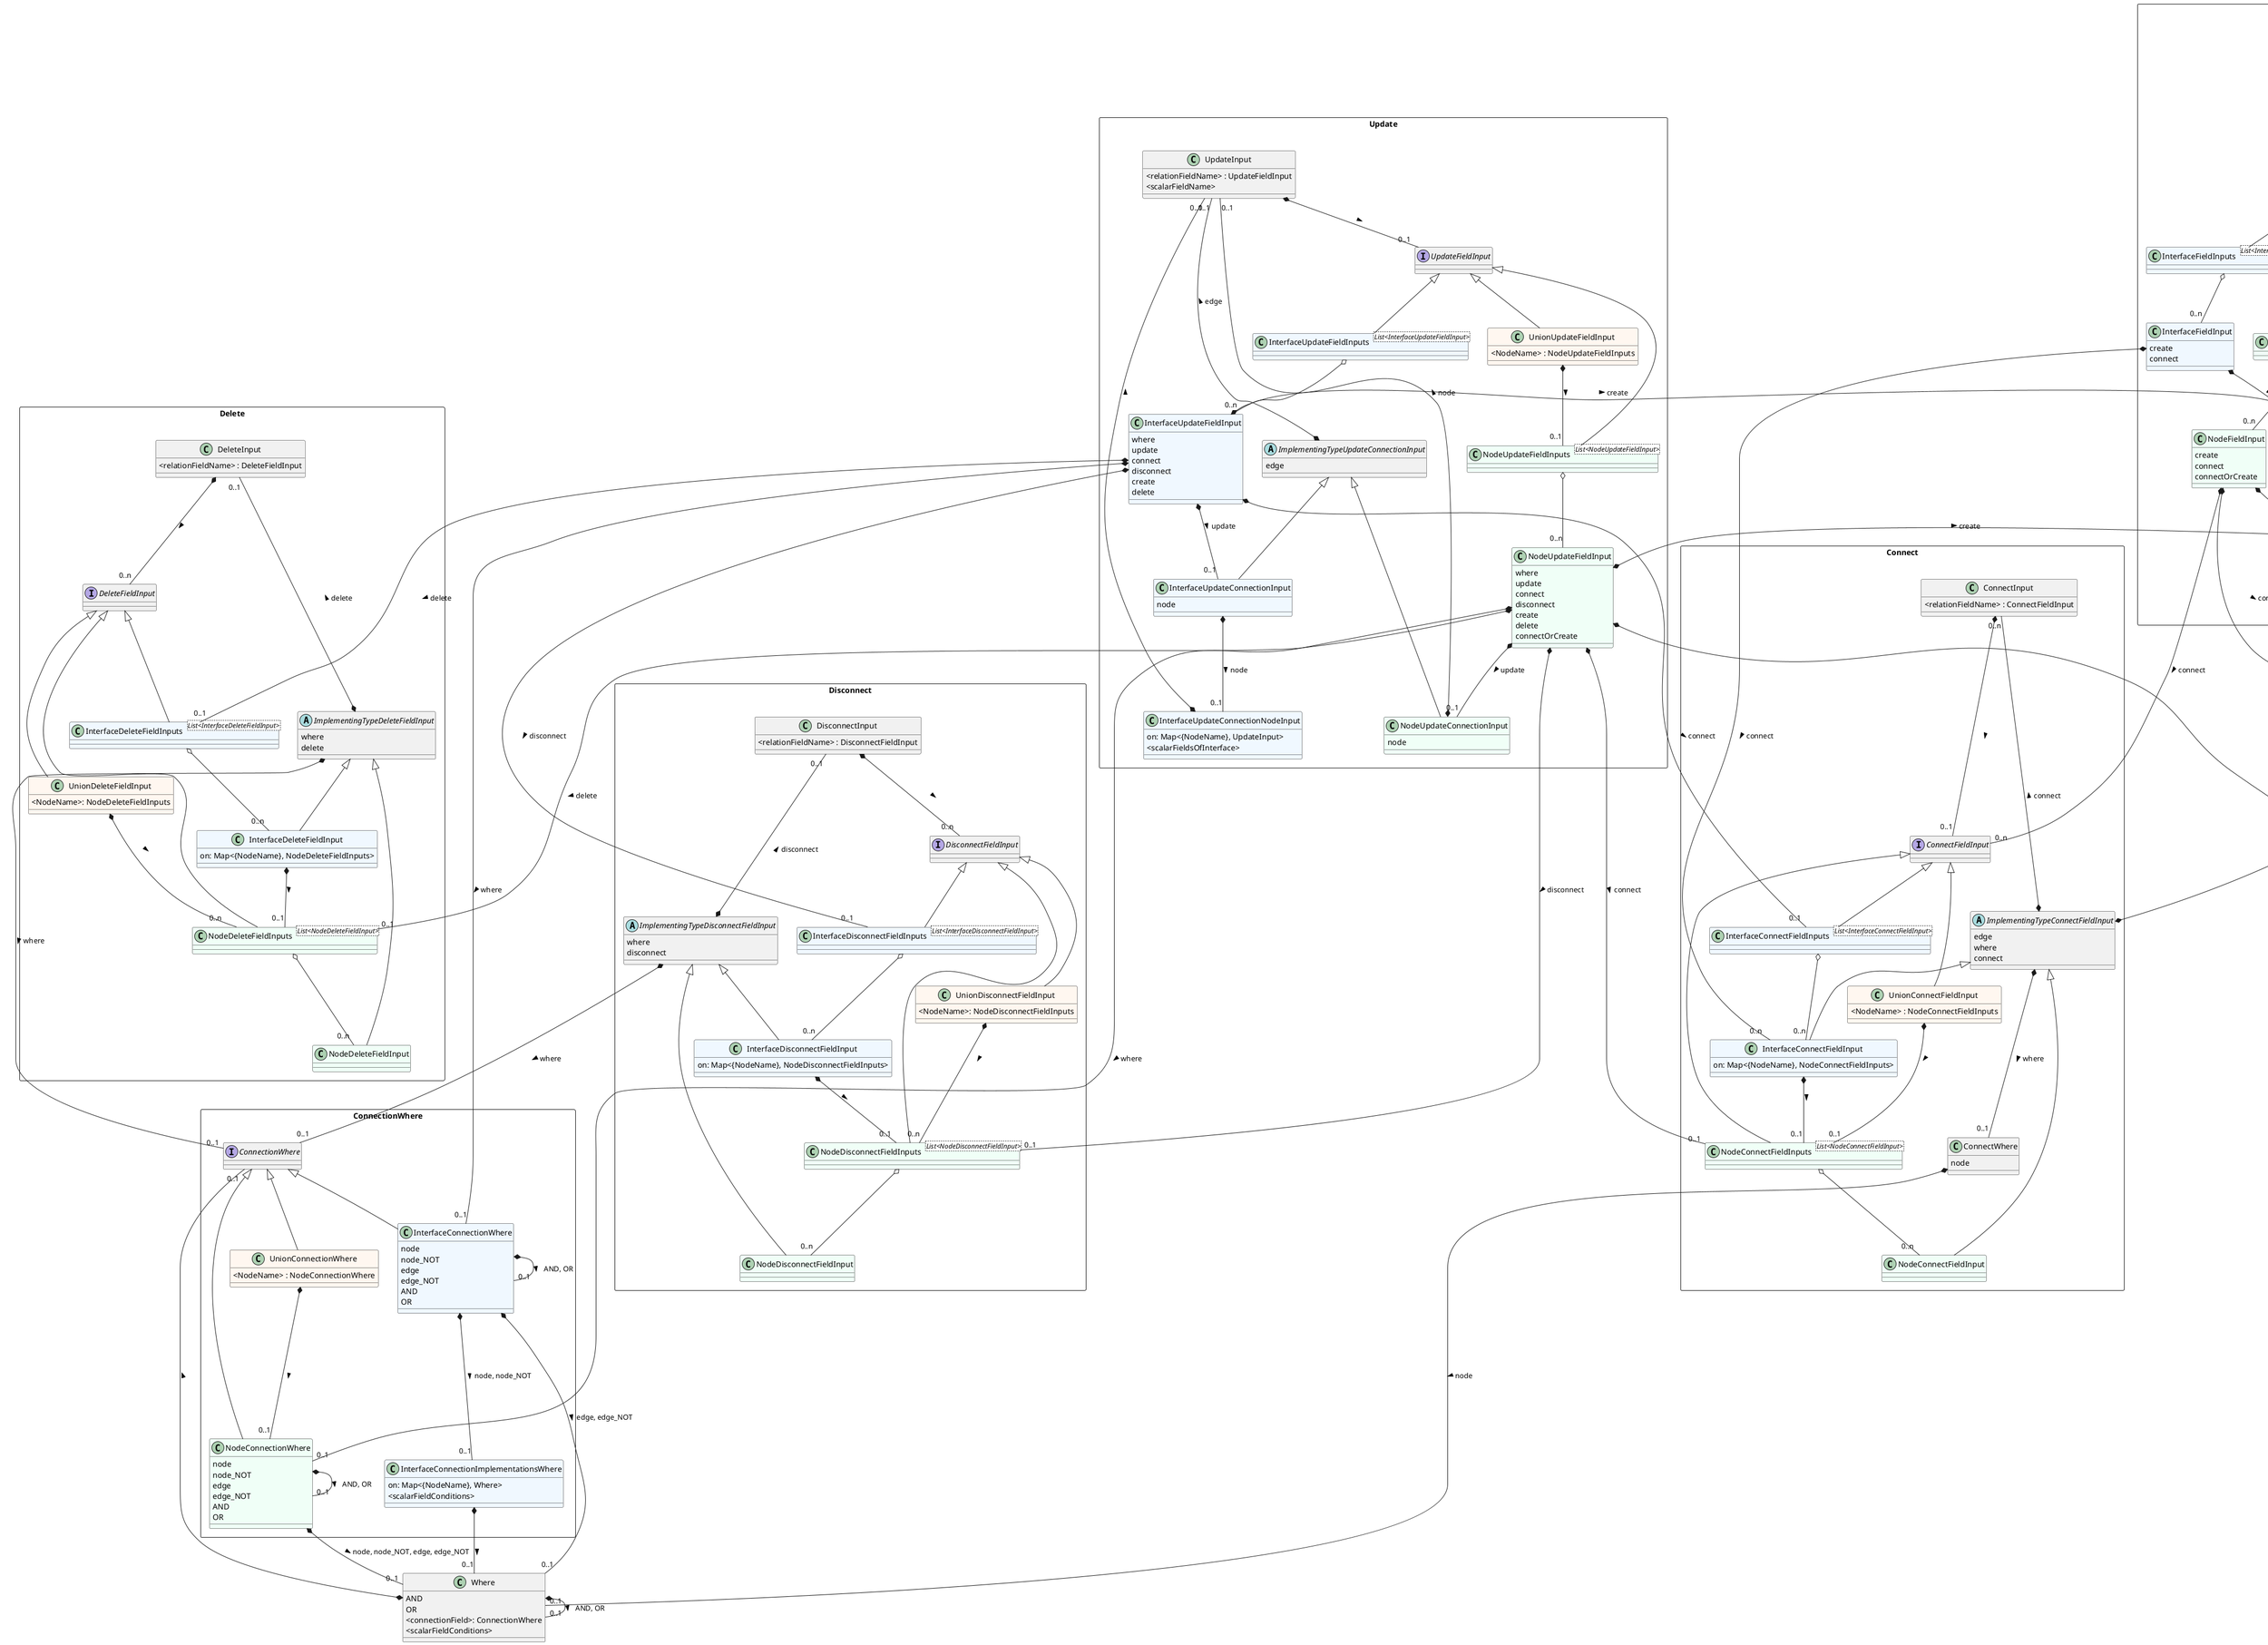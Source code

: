 @startuml
page 2x2
skinparam pageMargin 10
skinparam pageExternalColor gray
skinparam pageBorderColor black

'left to right direction
class Where {
    AND
    OR
    <connectionField>: ConnectionWhere
    <scalarFieldConditions>
}
Where *--- "0..1" Where : AND, OR >

package ConnectionWhere as WherePackage <<Rectangle>> {
    interface ConnectionWhere
    class NodeConnectionWhere #f0fff7 {
        node
        node_NOT
        edge
        edge_NOT
        AND
        OR
    }
    NodeConnectionWhere *-- "0..1" NodeConnectionWhere : AND, OR >

    class InterfaceConnectionWhere #aliceblue {
        node
        node_NOT
        edge
        edge_NOT
        AND
        OR
    }
    InterfaceConnectionWhere *-- "0..1" InterfaceConnectionWhere : AND, OR >

    class InterfaceConnectionImplementationsWhere #aliceblue {
        on: Map<{NodeName}, Where>
        <scalarFieldConditions>
    }
    InterfaceConnectionWhere *--- "0..1" InterfaceConnectionImplementationsWhere :node, node_NOT >
    InterfaceConnectionImplementationsWhere *--- "0..1" Where : >


    class UnionConnectionWhere #fff7f0 {
        <NodeName> : NodeConnectionWhere
    }
    UnionConnectionWhere *--- "0..1" NodeConnectionWhere : >

    ConnectionWhere <|-- NodeConnectionWhere
    ConnectionWhere <|-- InterfaceConnectionWhere
    ConnectionWhere <|-- UnionConnectionWhere
}

package Create <<Rectangle>> {

    ' BaseAugmentationV2::generateContainerCreateInputIT
    class CreateInput {
        ' RelationFieldBaseAugmentation::generateFieldCreateIT
        <relationFieldName> : FieldInput
        <scalarFieldName>
    }

    ' RelationFieldBaseAugmentation::generateFieldCreateIT
    interface FieldInput
    CreateInput *-- "0..1" FieldInput : >

    abstract class ImplementingTypeCreateFieldInput {
        edge
    }
    ImplementingTypeCreateFieldInput *-up- "0..1" CreateInput : edge >

    ' NodeRelationFieldAugmentations::generateFieldCreateIT
    ' > RelationFieldBaseAugmentation::generateFieldNodeFieldInputIT
    class NodeFieldInput #f0fff7 {
        create
        connect
        connectOrCreate
    }
    NodeFieldInput *-- "0..n" NodeCreateFieldInput : create >

    ' InterfaceRelationFieldAugmentations::generateFieldCreateIT
    class InterfaceFieldInput #aliceblue {
        create
        connect
    }
    InterfaceFieldInput *-- "0..n" InterfaceCreateFieldInput : create >

    class NodeFieldInputs <List<NodeFieldInput>> #f0fff7 {
    }
    NodeFieldInputs o-- "0..n" NodeFieldInput

    class InterfaceFieldInputs <List<InterfaceFieldInput>> #aliceblue {
    }
    InterfaceFieldInputs o-- "0..n" InterfaceFieldInput

    ' UnionRelationFieldAugmentations::generateFieldCreateIT
    class UnionFieldInput #fff7f0 {
        <NodeName> : NodeFieldInputs
    }
    UnionFieldInput *-- "0..1" NodeFieldInputs : >

    ' RelationFieldBaseAugmentation::generateFieldCreateFieldInputIT
    class NodeCreateFieldInput #f0fff7 {
        node
    }
    NodeCreateFieldInput *-up- "0..1" CreateInput : node >

    class InterfaceCreateFieldInput #aliceblue {
        node
    }
    InterfaceCreateFieldInput *-- "0..1" InterfaceCreateInput : node >

    
    class InterfaceCreateInput #aliceblue {
        // TODO not used yet
    }


    ImplementingTypeCreateFieldInput <|-- NodeCreateFieldInput
    ImplementingTypeCreateFieldInput <|-- InterfaceCreateFieldInput

    FieldInput <|-- NodeFieldInputs
    FieldInput <|-- InterfaceFieldInputs
    FieldInput <|-- UnionFieldInput
}

package Connect <<Rectangle>> {
    ' BaseAugmentationV2::generateContainerConnectInputIT
    class ConnectInput {
        ' RelationFieldBaseAugmentation::generateFieldConnectIT
        <relationFieldName> : ConnectFieldInput
    }

    ' RelationFieldBaseAugmentation::generateFieldConnectFieldInputIT
    interface ConnectFieldInput {
    }
    ConnectInput *--- "0..1" ConnectFieldInput: >

    ' BaseAugmentationV2::generateConnectWhereIT
    class ConnectWhere {
        node
    }

    abstract class ImplementingTypeConnectFieldInput{
        edge
        where
        connect
    }
    ImplementingTypeConnectFieldInput *--- "0..1" ConnectWhere : where >
    ImplementingTypeConnectFieldInput *-up- "0..n" ConnectInput : connect >
    ImplementingTypeConnectFieldInput *--- "0..1" CreateInput : edge >

    class NodeConnectFieldInputs <List<NodeConnectFieldInput>> #f0fff7 {
    }
    NodeConnectFieldInputs o-- "0..n" NodeConnectFieldInput

    class InterfaceConnectFieldInputs <List<InterfaceConnectFieldInput>> #aliceblue {
    }
    InterfaceConnectFieldInputs o-- "0..n" InterfaceConnectFieldInput

    ' NodeRelationFieldAugmentations::generateFieldConnectIT
    class NodeConnectFieldInput #f0fff7 {
    }

    ' InterfaceRelationFieldAugmentations::generateFieldConnectIT
    class InterfaceConnectFieldInput #aliceblue {
        on: Map<{NodeName}, NodeConnectFieldInputs>
    }
    InterfaceConnectFieldInput *-- "0..1" NodeConnectFieldInputs : >

    class UnionConnectFieldInput #fff7f0 {
        <NodeName> : NodeConnectFieldInputs
    }
    UnionConnectFieldInput *-- "0..1" NodeConnectFieldInputs : >


    ImplementingTypeConnectFieldInput <|-- NodeConnectFieldInput
    ImplementingTypeConnectFieldInput <|-- InterfaceConnectFieldInput
    ConnectFieldInput <|-- UnionConnectFieldInput
    ConnectFieldInput <|-- NodeConnectFieldInputs
    ConnectFieldInput <|-- InterfaceConnectFieldInputs
}

package Disconnect <<Rectangle>> {
    ' BaseAugmentationV2::generateContainerDisconnectInputIT
    class DisconnectInput {
        ' RelationFieldBaseAugmentation::generateFieldDisconnectIT
        <relationFieldName> : DisconnectFieldInput
    }

    interface DisconnectFieldInput {
    }
    DisconnectInput *-- "0..n" DisconnectFieldInput : >

    abstract class ImplementingTypeDisconnectFieldInput {
        where
        disconnect
    }
    ImplementingTypeDisconnectFieldInput *-up- "0..1" DisconnectInput : disconnect >

    class NodeDisconnectFieldInputs <List<NodeDisconnectFieldInput>> #f0fff7 {
    }
    NodeDisconnectFieldInputs o-- "0..n" NodeDisconnectFieldInput

    class InterfaceDisconnectFieldInputs <List<InterfaceDisconnectFieldInput>> #aliceblue {
    }
    InterfaceDisconnectFieldInputs o-- "0..n" InterfaceDisconnectFieldInput

    ' NodeRelationFieldAugmentations::generateFieldDisconnectIT
    ' RelationFieldBaseAugmentation::generateFieldDisconnectFieldInputIT
    class NodeDisconnectFieldInput #f0fff7 {
    }

    class InterfaceDisconnectFieldInput #aliceblue {
        on: Map<{NodeName}, NodeDisconnectFieldInputs>
    }
    InterfaceDisconnectFieldInput *-- "0..1" NodeDisconnectFieldInputs : >

    class UnionDisconnectFieldInput #fff7f0 {
        <NodeName>: NodeDisconnectFieldInputs
    }
    UnionDisconnectFieldInput *-- "0..n" NodeDisconnectFieldInputs : >

    DisconnectFieldInput <|-- NodeDisconnectFieldInputs
    DisconnectFieldInput <|-- InterfaceDisconnectFieldInputs
    DisconnectFieldInput <|-- UnionDisconnectFieldInput
    ImplementingTypeDisconnectFieldInput <|-- NodeDisconnectFieldInput
    ImplementingTypeDisconnectFieldInput <|-- InterfaceDisconnectFieldInput
}

package Delete <<Rectangle>> {
    ' BaseAugmentationV2::generateContainerDeleteInputIT
    class DeleteInput {
        ' RelationFieldBaseAugmentation::generateFieldDeleteIT
        <relationFieldName> : DeleteFieldInput
    }

    interface DeleteFieldInput {
    }
    DeleteInput *-- "0..n" DeleteFieldInput : >

    abstract class ImplementingTypeDeleteFieldInput {
        where
        delete
    }
    ImplementingTypeDeleteFieldInput *-up- "0..1" DeleteInput : delete >

    class NodeDeleteFieldInputs <List<NodeDeleteFieldInput>> #f0fff7 {
    }
    NodeDeleteFieldInputs o-- "0..n" NodeDeleteFieldInput

    class InterfaceDeleteFieldInputs <List<InterfaceDeleteFieldInput>> #aliceblue {
    }
    InterfaceDeleteFieldInputs o-- "0..n" InterfaceDeleteFieldInput

    ' NodeRelationFieldAugmentations::generateFieldDeleteIT
    ' RelationFieldBaseAugmentation::generateFieldDeleteFieldInputIT
    class NodeDeleteFieldInput #f0fff7 {
    }

    class InterfaceDeleteFieldInput #aliceblue {
        on: Map<{NodeName}, NodeDeleteFieldInputs>
    }
    InterfaceDeleteFieldInput *-- "0..1" NodeDeleteFieldInputs : >

    class UnionDeleteFieldInput #fff7f0 {
        <NodeName>: NodeDeleteFieldInputs
    }
    UnionDeleteFieldInput *-- "0..n" NodeDeleteFieldInputs : >

    DeleteFieldInput <|-- NodeDeleteFieldInputs
    DeleteFieldInput <|-- InterfaceDeleteFieldInputs
    DeleteFieldInput <|-- UnionDeleteFieldInput
    ImplementingTypeDeleteFieldInput <|-- NodeDeleteFieldInput
    ImplementingTypeDeleteFieldInput <|-- InterfaceDeleteFieldInput

}


package ConnectOrCreate <<Rectangle>> {
    ' BaseAugmentationV2::generateContainerConnectOrCreateInputIT
    class ConnectOrCreateInput {
        ' RelationFieldBaseAugmentation::generateFieldConnectOrCreateIT
        <relationFieldName> : ConnectOrCreateFieldInput
    }

    interface ConnectOrCreateFieldInput {
    }
    ConnectOrCreateInput *-- "0..n" ConnectOrCreateFieldInput : >

    ' NodeRelationFieldAugmentations::generateFieldConnectOrCreateIT
    ' RelationFieldBaseAugmentation::generateFieldConnectOrCreateFieldInputIT
    class NodeConnectOrCreateFieldInput #f0fff7 {
        where
        onCreate
    }
    NodeConnectOrCreateFieldInput *-- "0..1" ConnectOrCreateInput : onCreate >
    NodeConnectOrCreateFieldInput *-- "0..1" ConnectOrCreateWhere : where >

    class NodeConnectOrCreateFieldInputs <List<NodeConnectOrCreateFieldInput>> #f0fff7 {
    }
    NodeConnectOrCreateFieldInputs o-- "0..n" NodeConnectOrCreateFieldInput

    class UnionConnectOrCreateFieldInput #fff7f0 {
        <NodeName>: NodeConnectOrCreateFieldInputs
    }
    UnionConnectOrCreateFieldInput *--- "0..n" NodeConnectOrCreateFieldInputs : >

    ConnectOrCreateFieldInput <|-- NodeConnectOrCreateFieldInputs
    ConnectOrCreateFieldInput <|-- UnionConnectOrCreateFieldInput

    ' BaseAugmentationV2::generateConnectOrCreateWhereIT
    class ConnectOrCreateWhere{
        node
    }
    ConnectOrCreateWhere *-- "0..1" UniqueWhere : node >

    class UniqueWhere {
        <uniqueFieldConditions>
    }
}


package Update <<Rectangle>> {

    ' BaseAugmentationV2::generateContainerUpdateIT
    class UpdateInput {
        ' RelationFieldBaseAugmentation::generateFieldUpdateIT
        <relationFieldName> : UpdateFieldInput
        <scalarFieldName>
    }

    ' RelationFieldBaseAugmentation::generateFieldUpdateIT
    interface UpdateFieldInput {
    }
    UpdateInput *-- "0..1" UpdateFieldInput : >

    ' NodeRelationFieldAugmentations::generateFieldUpdateIT
    ' > RelationFieldBaseAugmentation::generateFieldUpdateFieldInputIT
    class NodeUpdateFieldInput #f0fff7 {
        where
        update
        connect
        disconnect
        create
        delete
        connectOrCreate
    }
    NodeUpdateFieldInput *-- "0..1" NodeUpdateConnectionInput : update >

    ' InterfaceRelationFieldAugmentations::generateFieldUpdateIT
    class InterfaceUpdateFieldInput #aliceblue {
        where
        update
        connect
        disconnect
        create
        delete
    }
    InterfaceUpdateFieldInput *-- "0..1" InterfaceUpdateConnectionInput : update >

    abstract class ImplementingTypeUpdateConnectionInput {
        edge
    }
    ImplementingTypeUpdateConnectionInput *-up- "0..1" UpdateInput : edge >

    ' RelationFieldBaseAugmentation::generateFieldUpdateConnectionInputIT
    class NodeUpdateConnectionInput #f0fff7 {
        node
    }
    NodeUpdateConnectionInput *-up- "0..1" UpdateInput : node >

    ' InterfaceRelationFieldAugmentations::generateFieldUpdateConnectionInputIT
    class InterfaceUpdateConnectionInput #aliceblue {
        node
    }
    InterfaceUpdateConnectionInput *-- "0..1" InterfaceUpdateConnectionNodeInput : node >

    class InterfaceUpdateConnectionNodeInput #aliceblue {
        on: Map<{NodeName}, UpdateInput>
        <scalarFieldsOfInterface>
    }
    InterfaceUpdateConnectionNodeInput *-- "0..1" UpdateInput : >

    class NodeUpdateFieldInputs <List<NodeUpdateFieldInput>> #f0fff7 {
    }
    NodeUpdateFieldInputs o-- "0..n" NodeUpdateFieldInput

    class InterfaceUpdateFieldInputs <List<InterfaceUpdateFieldInput>> #aliceblue {
    }
    InterfaceUpdateFieldInputs o-- "0..n" InterfaceUpdateFieldInput

    ' UnionRelationFieldAugmentations::generateFieldUpdateIT
    class UnionUpdateFieldInput #fff7f0 {
        <NodeName> : NodeUpdateFieldInputs
    }
    UnionUpdateFieldInput *-- "0..1" NodeUpdateFieldInputs : >

    UpdateFieldInput <|-- NodeUpdateFieldInputs
    UpdateFieldInput <|-- InterfaceUpdateFieldInputs
    UpdateFieldInput <|-- UnionUpdateFieldInput
    ImplementingTypeUpdateConnectionInput <|-- NodeUpdateConnectionInput
    ImplementingTypeUpdateConnectionInput <|-- InterfaceUpdateConnectionInput
}

' * -> Where
Where *-- "0..1" ConnectionWhere : >
ConnectWhere *-- "0..1" Where : node >
NodeConnectionWhere *-- "0..1" Where :  node, node_NOT, edge, edge_NOT >
InterfaceConnectionWhere *-- "0..1" Where : edge, edge_NOT >

' Create -> ConnectOrCreate
NodeFieldInput *-down-- "0..n" ConnectOrCreateFieldInput : connectOrCreate >

' Create -> Connect
NodeFieldInput *----- "0..n" ConnectFieldInput : connect >
InterfaceFieldInput *----- "0..n" InterfaceConnectFieldInput : connect >

' Update -> ConnectionWhere
NodeUpdateFieldInput *---- "0..1" NodeConnectionWhere : where >
InterfaceUpdateFieldInput *----- "0..1" InterfaceConnectionWhere : where >

' Update -> Connect
NodeUpdateFieldInput *----- "0..1" NodeConnectFieldInputs : connect >
InterfaceUpdateFieldInput *----- "0..1" InterfaceConnectFieldInputs : connect >

' Update -> Disconnect
NodeUpdateFieldInput *----- "0..1" NodeDisconnectFieldInputs : disconnect >
InterfaceUpdateFieldInput *----- "0..1" InterfaceDisconnectFieldInputs : disconnect >

' Update -> Create
NodeUpdateFieldInput *-right-- "0..n" NodeCreateFieldInput : create >
InterfaceUpdateFieldInput *-right-- "0..n" InterfaceCreateFieldInput : create >

' Update -> Delete
NodeUpdateFieldInput *--- "0..1" NodeDeleteFieldInputs : delete >
InterfaceUpdateFieldInput *--- "0..1" InterfaceDeleteFieldInputs : delete >

' Update -> ConnectOrCreate
NodeUpdateFieldInput *-down-- "0..1" NodeConnectOrCreateFieldInputs : connectOrCreate >

' Disconnect -> ConnectionWhere
ImplementingTypeDisconnectFieldInput *--- "0..1" ConnectionWhere : where >

' Delete -> ConnectionWhere
ImplementingTypeDeleteFieldInput *--- "0..1" ConnectionWhere : where >

'package Resolver <<Rectangle>> {
'    class CreateResolverArguments {
'        'CreateResolver
'        input: [CreateInput!]!
'    }
'    CreateResolverArguments *--- "0..n" CreateInput : input >
'
'}

@enduml
